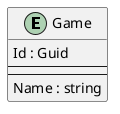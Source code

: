 @startuml

entity Game {
    Id : Guid
    --
    ' GameKeyCodePlaceholder
    --
    Name : string
    ' GamePropertyCodePlaceholder
}

' EntityCodePlaceholder

' RelationshipCodePlaceholder

@enduml
